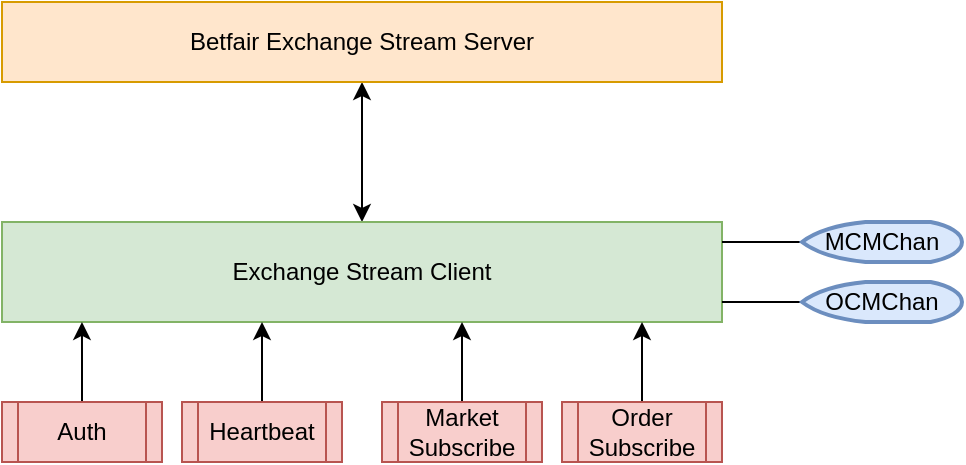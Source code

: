 <mxfile version="11.2.4" type="device" pages="2"><diagram id="RG9LNbrBXlvJDuHz9aiO" name="High Level"><mxGraphModel dx="712" dy="545" grid="1" gridSize="10" guides="1" tooltips="1" connect="1" arrows="1" fold="1" page="1" pageScale="1" pageWidth="1169" pageHeight="827" math="0" shadow="0"><root><mxCell id="0"/><mxCell id="1" parent="0"/><mxCell id="DqEUR2o40xruEt9myQqX-9" style="edgeStyle=orthogonalEdgeStyle;rounded=0;orthogonalLoop=1;jettySize=auto;html=1;exitX=0.5;exitY=0;exitDx=0;exitDy=0;entryX=0.5;entryY=1;entryDx=0;entryDy=0;startArrow=classic;startFill=1;endArrow=classic;endFill=1;" edge="1" parent="1" source="LPHbF0I1dt4AQHjs4dJB-3" target="DqEUR2o40xruEt9myQqX-2"><mxGeometry relative="1" as="geometry"/></mxCell><mxCell id="LPHbF0I1dt4AQHjs4dJB-3" value="Exchange Stream Client" style="rounded=0;whiteSpace=wrap;html=1;fillColor=#d5e8d4;strokeColor=#82b366;" vertex="1" parent="1"><mxGeometry x="240" y="310" width="360" height="50" as="geometry"/></mxCell><mxCell id="DqEUR2o40xruEt9myQqX-8" style="edgeStyle=orthogonalEdgeStyle;rounded=0;orthogonalLoop=1;jettySize=auto;html=1;exitX=0;exitY=0.5;exitDx=0;exitDy=0;exitPerimeter=0;entryX=1;entryY=0.2;entryDx=0;entryDy=0;entryPerimeter=0;endArrow=none;endFill=0;" edge="1" parent="1" source="LPHbF0I1dt4AQHjs4dJB-12" target="LPHbF0I1dt4AQHjs4dJB-3"><mxGeometry relative="1" as="geometry"/></mxCell><mxCell id="LPHbF0I1dt4AQHjs4dJB-12" value="MCMChan" style="strokeWidth=2;html=1;shape=mxgraph.flowchart.display;whiteSpace=wrap;fillColor=#dae8fc;strokeColor=#6c8ebf;" vertex="1" parent="1"><mxGeometry x="640" y="310" width="80" height="20" as="geometry"/></mxCell><mxCell id="DqEUR2o40xruEt9myQqX-7" style="edgeStyle=orthogonalEdgeStyle;rounded=0;orthogonalLoop=1;jettySize=auto;html=1;exitX=0;exitY=0.5;exitDx=0;exitDy=0;exitPerimeter=0;startArrow=none;startFill=0;endArrow=none;endFill=0;" edge="1" parent="1" source="LPHbF0I1dt4AQHjs4dJB-13"><mxGeometry relative="1" as="geometry"><mxPoint x="599.969" y="349.992" as="targetPoint"/></mxGeometry></mxCell><mxCell id="LPHbF0I1dt4AQHjs4dJB-13" value="OCMChan" style="strokeWidth=2;html=1;shape=mxgraph.flowchart.display;whiteSpace=wrap;fillColor=#dae8fc;strokeColor=#6c8ebf;" vertex="1" parent="1"><mxGeometry x="640" y="340" width="80" height="20" as="geometry"/></mxCell><mxCell id="DqEUR2o40xruEt9myQqX-3" style="edgeStyle=orthogonalEdgeStyle;rounded=0;orthogonalLoop=1;jettySize=auto;html=1;exitX=0.5;exitY=0;exitDx=0;exitDy=0;" edge="1" parent="1" source="LPHbF0I1dt4AQHjs4dJB-14"><mxGeometry relative="1" as="geometry"><mxPoint x="279.977" y="359.977" as="targetPoint"/></mxGeometry></mxCell><mxCell id="LPHbF0I1dt4AQHjs4dJB-14" value="Auth" style="shape=process;whiteSpace=wrap;html=1;backgroundOutline=1;fillColor=#f8cecc;strokeColor=#b85450;" vertex="1" parent="1"><mxGeometry x="240" y="400" width="80" height="30" as="geometry"/></mxCell><mxCell id="DqEUR2o40xruEt9myQqX-4" style="edgeStyle=orthogonalEdgeStyle;rounded=0;orthogonalLoop=1;jettySize=auto;html=1;exitX=0.5;exitY=0;exitDx=0;exitDy=0;" edge="1" parent="1" source="LPHbF0I1dt4AQHjs4dJB-15"><mxGeometry relative="1" as="geometry"><mxPoint x="370" y="360" as="targetPoint"/></mxGeometry></mxCell><mxCell id="LPHbF0I1dt4AQHjs4dJB-15" value="Heartbeat" style="shape=process;whiteSpace=wrap;html=1;backgroundOutline=1;fillColor=#f8cecc;strokeColor=#b85450;" vertex="1" parent="1"><mxGeometry x="330" y="400" width="80" height="30" as="geometry"/></mxCell><mxCell id="DqEUR2o40xruEt9myQqX-5" style="edgeStyle=orthogonalEdgeStyle;rounded=0;orthogonalLoop=1;jettySize=auto;html=1;exitX=0.5;exitY=0;exitDx=0;exitDy=0;" edge="1" parent="1" source="LPHbF0I1dt4AQHjs4dJB-16"><mxGeometry relative="1" as="geometry"><mxPoint x="470" y="360" as="targetPoint"/></mxGeometry></mxCell><mxCell id="LPHbF0I1dt4AQHjs4dJB-16" value="Market&lt;br&gt;Subscribe" style="shape=process;whiteSpace=wrap;html=1;backgroundOutline=1;fillColor=#f8cecc;strokeColor=#b85450;" vertex="1" parent="1"><mxGeometry x="430" y="400" width="80" height="30" as="geometry"/></mxCell><mxCell id="DqEUR2o40xruEt9myQqX-6" style="edgeStyle=orthogonalEdgeStyle;rounded=0;orthogonalLoop=1;jettySize=auto;html=1;exitX=0.5;exitY=0;exitDx=0;exitDy=0;" edge="1" parent="1" source="LPHbF0I1dt4AQHjs4dJB-17"><mxGeometry relative="1" as="geometry"><mxPoint x="560" y="360" as="targetPoint"/></mxGeometry></mxCell><mxCell id="LPHbF0I1dt4AQHjs4dJB-17" value="Order&lt;br&gt;Subscribe" style="shape=process;whiteSpace=wrap;html=1;backgroundOutline=1;fillColor=#f8cecc;strokeColor=#b85450;" vertex="1" parent="1"><mxGeometry x="520" y="400" width="80" height="30" as="geometry"/></mxCell><mxCell id="DqEUR2o40xruEt9myQqX-2" value="Betfair Exchange Stream Server" style="rounded=0;whiteSpace=wrap;html=1;fillColor=#ffe6cc;strokeColor=#d79b00;" vertex="1" parent="1"><mxGeometry x="240" y="200" width="360" height="40" as="geometry"/></mxCell></root></mxGraphModel></diagram><diagram id="e56nq5TUsriKwDb889ah" name="Internals"><mxGraphModel dx="1031" dy="790" grid="1" gridSize="10" guides="1" tooltips="1" connect="1" arrows="1" fold="1" page="1" pageScale="1" pageWidth="1169" pageHeight="827" math="0" shadow="0"><root><mxCell id="IUOM-xI9w8ymwvaacbMb-0"/><mxCell id="IUOM-xI9w8ymwvaacbMb-1" parent="IUOM-xI9w8ymwvaacbMb-0"/><mxCell id="hlM2kabaiEYd-kZjb2CH-1" value="ESAClient" style="rounded=0;whiteSpace=wrap;html=1;fillColor=#fff2cc;strokeColor=#d6b656;align=left;labelPosition=center;verticalLabelPosition=middle;verticalAlign=top;" vertex="1" parent="IUOM-xI9w8ymwvaacbMb-1"><mxGeometry x="120" y="280" width="440" height="400" as="geometry"/></mxCell><mxCell id="hlM2kabaiEYd-kZjb2CH-21" style="edgeStyle=orthogonalEdgeStyle;rounded=0;orthogonalLoop=1;jettySize=auto;html=1;exitX=0.5;exitY=0;exitDx=0;exitDy=0;entryX=0.25;entryY=1;entryDx=0;entryDy=0;startArrow=classic;startFill=1;endArrow=none;endFill=0;" edge="1" parent="IUOM-xI9w8ymwvaacbMb-1" source="H2V-Gg23AXkH6ocDJClt-0" target="hlM2kabaiEYd-kZjb2CH-14"><mxGeometry relative="1" as="geometry"><Array as="points"><mxPoint x="220" y="260"/><mxPoint x="330" y="260"/><mxPoint x="330" y="160"/><mxPoint x="250" y="160"/></Array></mxGeometry></mxCell><mxCell id="H2V-Gg23AXkH6ocDJClt-0" value="Reader" style="rounded=0;whiteSpace=wrap;html=1;fillColor=#d5e8d4;strokeColor=#82b366;" vertex="1" parent="IUOM-xI9w8ymwvaacbMb-1"><mxGeometry x="160" y="320" width="120" height="80" as="geometry"/></mxCell><mxCell id="hlM2kabaiEYd-kZjb2CH-22" style="edgeStyle=orthogonalEdgeStyle;rounded=0;orthogonalLoop=1;jettySize=auto;html=1;exitX=0.5;exitY=0;exitDx=0;exitDy=0;entryX=0.75;entryY=1;entryDx=0;entryDy=0;startArrow=none;startFill=0;endArrow=classic;endFill=1;" edge="1" parent="IUOM-xI9w8ymwvaacbMb-1" source="H2V-Gg23AXkH6ocDJClt-1" target="hlM2kabaiEYd-kZjb2CH-14"><mxGeometry relative="1" as="geometry"><Array as="points"><mxPoint x="460" y="260"/><mxPoint x="350" y="260"/><mxPoint x="350" y="160"/><mxPoint x="430" y="160"/></Array></mxGeometry></mxCell><mxCell id="H2V-Gg23AXkH6ocDJClt-1" value="Writer" style="rounded=0;whiteSpace=wrap;html=1;fillColor=#e1d5e7;strokeColor=#9673a6;" vertex="1" parent="IUOM-xI9w8ymwvaacbMb-1"><mxGeometry x="400" y="320" width="120" height="80" as="geometry"/></mxCell><mxCell id="H2V-Gg23AXkH6ocDJClt-2" value="Controller" style="rounded=0;whiteSpace=wrap;html=1;fillColor=#dae8fc;strokeColor=#6c8ebf;" vertex="1" parent="IUOM-xI9w8ymwvaacbMb-1"><mxGeometry x="140" y="480" width="400" height="80" as="geometry"/></mxCell><mxCell id="hlM2kabaiEYd-kZjb2CH-7" value="Auth" style="shape=process;whiteSpace=wrap;html=1;backgroundOutline=1;fillColor=#f8cecc;strokeColor=#b85450;" vertex="1" parent="IUOM-xI9w8ymwvaacbMb-1"><mxGeometry x="120" y="650" width="80" height="30" as="geometry"/></mxCell><mxCell id="hlM2kabaiEYd-kZjb2CH-9" value="Heartbeat" style="shape=process;whiteSpace=wrap;html=1;backgroundOutline=1;fillColor=#f8cecc;strokeColor=#b85450;" vertex="1" parent="IUOM-xI9w8ymwvaacbMb-1"><mxGeometry x="210" y="650" width="80" height="30" as="geometry"/></mxCell><mxCell id="hlM2kabaiEYd-kZjb2CH-11" value="Market&lt;br&gt;Subscribe" style="shape=process;whiteSpace=wrap;html=1;backgroundOutline=1;fillColor=#f8cecc;strokeColor=#b85450;" vertex="1" parent="IUOM-xI9w8ymwvaacbMb-1"><mxGeometry x="310" y="650" width="80" height="30" as="geometry"/></mxCell><mxCell id="hlM2kabaiEYd-kZjb2CH-13" value="Order&lt;br&gt;Subscribe" style="shape=process;whiteSpace=wrap;html=1;backgroundOutline=1;fillColor=#f8cecc;strokeColor=#b85450;" vertex="1" parent="IUOM-xI9w8ymwvaacbMb-1"><mxGeometry x="400" y="650" width="80" height="30" as="geometry"/></mxCell><mxCell id="hlM2kabaiEYd-kZjb2CH-14" value="Betfair Exchange Stream Server" style="rounded=0;whiteSpace=wrap;html=1;fillColor=#ffe6cc;strokeColor=#d79b00;" vertex="1" parent="IUOM-xI9w8ymwvaacbMb-1"><mxGeometry x="160" y="160" width="360" height="40" as="geometry"/></mxCell><mxCell id="BVFC5RDAD4372njRNwbP-6" style="edgeStyle=orthogonalEdgeStyle;rounded=0;orthogonalLoop=1;jettySize=auto;html=1;exitX=0.5;exitY=0;exitDx=0;exitDy=0;entryX=0.95;entryY=1.003;entryDx=0;entryDy=0;entryPerimeter=0;startArrow=classic;startFill=1;endArrow=none;endFill=0;strokeColor=#000000;fontSize=10;" edge="1" parent="IUOM-xI9w8ymwvaacbMb-1" source="hlM2kabaiEYd-kZjb2CH-16" target="H2V-Gg23AXkH6ocDJClt-2"><mxGeometry relative="1" as="geometry"/></mxCell><mxCell id="hlM2kabaiEYd-kZjb2CH-16" value="MCMChan" style="rounded=1;whiteSpace=wrap;html=1;align=center;fillColor=#f8cecc;strokeColor=#b85450;horizontal=0;" vertex="1" parent="IUOM-xI9w8ymwvaacbMb-1"><mxGeometry x="510" y="620" width="20" height="60" as="geometry"/></mxCell><mxCell id="BVFC5RDAD4372njRNwbP-5" style="edgeStyle=orthogonalEdgeStyle;rounded=0;orthogonalLoop=1;jettySize=auto;html=1;exitX=0.5;exitY=0;exitDx=0;exitDy=0;startArrow=classic;startFill=1;endArrow=none;endFill=0;strokeColor=#000000;fontSize=10;entryX=0.98;entryY=1.004;entryDx=0;entryDy=0;entryPerimeter=0;" edge="1" parent="IUOM-xI9w8ymwvaacbMb-1" source="hlM2kabaiEYd-kZjb2CH-18" target="H2V-Gg23AXkH6ocDJClt-2"><mxGeometry relative="1" as="geometry"><mxPoint x="532" y="570" as="targetPoint"/></mxGeometry></mxCell><mxCell id="hlM2kabaiEYd-kZjb2CH-18" value="OCMChan" style="rounded=1;whiteSpace=wrap;html=1;align=center;fillColor=#f8cecc;strokeColor=#b85450;horizontal=0;" vertex="1" parent="IUOM-xI9w8ymwvaacbMb-1"><mxGeometry x="540" y="620" width="20" height="60" as="geometry"/></mxCell><mxCell id="hlM2kabaiEYd-kZjb2CH-20" value="" style="shape=link;html=1;startArrow=none;startFill=0;endArrow=none;endFill=0;width=13.429;entryX=0.5;entryY=1;entryDx=0;entryDy=0;exitX=0.167;exitY=0;exitDx=0;exitDy=0;exitPerimeter=0;dashed=1;" edge="1" parent="IUOM-xI9w8ymwvaacbMb-1"><mxGeometry width="50" height="50" relative="1" as="geometry"><mxPoint x="460.12" y="480" as="sourcePoint"/><mxPoint x="460" y="400" as="targetPoint"/></mxGeometry></mxCell><mxCell id="hlM2kabaiEYd-kZjb2CH-23" value="" style="shape=link;html=1;startArrow=none;startFill=0;endArrow=none;endFill=0;width=13.429;entryX=0.5;entryY=1;entryDx=0;entryDy=0;exitX=0.167;exitY=0;exitDx=0;exitDy=0;exitPerimeter=0;dashed=1;" edge="1" parent="IUOM-xI9w8ymwvaacbMb-1"><mxGeometry width="50" height="50" relative="1" as="geometry"><mxPoint x="220.12" y="480" as="sourcePoint"/><mxPoint x="220" y="400" as="targetPoint"/></mxGeometry></mxCell><mxCell id="hlM2kabaiEYd-kZjb2CH-25" value="TCP" style="shape=dataStorage;whiteSpace=wrap;html=1;align=center;size=0.155;rotation=90;horizontal=0;direction=west;fillColor=#f5f5f5;strokeColor=#666666;fontColor=#333333;" vertex="1" parent="IUOM-xI9w8ymwvaacbMb-1"><mxGeometry x="330" y="210" width="20" height="40" as="geometry"/></mxCell><mxCell id="hlM2kabaiEYd-kZjb2CH-33" value="" style="endArrow=none;html=1;entryX=0;entryY=0.5;entryDx=0;entryDy=0;edgeStyle=orthogonalEdgeStyle;exitX=0.545;exitY=0;exitDx=0;exitDy=0;exitPerimeter=0;startArrow=classic;startFill=1;endFill=0;strokeColor=#EA6B66;" edge="1" parent="IUOM-xI9w8ymwvaacbMb-1" source="H2V-Gg23AXkH6ocDJClt-2" target="H2V-Gg23AXkH6ocDJClt-1"><mxGeometry width="50" height="50" relative="1" as="geometry"><mxPoint x="360" y="460" as="sourcePoint"/><mxPoint x="360" y="400" as="targetPoint"/></mxGeometry></mxCell><mxCell id="hlM2kabaiEYd-kZjb2CH-35" value="stop inform signal" style="text;html=1;resizable=0;points=[];align=center;verticalAlign=middle;labelBackgroundColor=none;rotation=-90;" vertex="1" connectable="0" parent="hlM2kabaiEYd-kZjb2CH-33"><mxGeometry x="0.168" y="3" relative="1" as="geometry"><mxPoint x="13" y="33" as="offset"/></mxGeometry></mxCell><mxCell id="hlM2kabaiEYd-kZjb2CH-34" value="" style="endArrow=classic;html=1;entryX=1;entryY=0.5;entryDx=0;entryDy=0;edgeStyle=orthogonalEdgeStyle;exitX=0.455;exitY=0.004;exitDx=0;exitDy=0;exitPerimeter=0;strokeColor=#EA6B66;" edge="1" parent="IUOM-xI9w8ymwvaacbMb-1" source="H2V-Gg23AXkH6ocDJClt-2" target="H2V-Gg23AXkH6ocDJClt-0"><mxGeometry width="50" height="50" relative="1" as="geometry"><mxPoint x="320" y="470" as="sourcePoint"/><mxPoint x="169.907" y="350.047" as="targetPoint"/></mxGeometry></mxCell><mxCell id="hlM2kabaiEYd-kZjb2CH-36" value="stop signal" style="text;html=1;resizable=0;points=[];align=center;verticalAlign=middle;labelBackgroundColor=none;rotation=-90;" vertex="1" connectable="0" parent="hlM2kabaiEYd-kZjb2CH-34"><mxGeometry x="-0.059" relative="1" as="geometry"><mxPoint x="-10.5" y="8.5" as="offset"/></mxGeometry></mxCell><mxCell id="hlM2kabaiEYd-kZjb2CH-38" value="goroutine" style="text;html=1;strokeColor=none;fillColor=none;align=center;verticalAlign=middle;whiteSpace=wrap;rounded=0;fontSize=10;" vertex="1" parent="IUOM-xI9w8ymwvaacbMb-1"><mxGeometry x="160" y="320" width="50" height="20" as="geometry"/></mxCell><mxCell id="hlM2kabaiEYd-kZjb2CH-39" value="goroutine" style="text;html=1;strokeColor=none;fillColor=none;align=center;verticalAlign=middle;whiteSpace=wrap;rounded=0;fontSize=10;" vertex="1" parent="IUOM-xI9w8ymwvaacbMb-1"><mxGeometry x="400" y="320" width="50" height="20" as="geometry"/></mxCell><mxCell id="hlM2kabaiEYd-kZjb2CH-40" value="goroutine" style="text;html=1;strokeColor=none;fillColor=none;align=center;verticalAlign=middle;whiteSpace=wrap;rounded=0;fontSize=10;" vertex="1" parent="IUOM-xI9w8ymwvaacbMb-1"><mxGeometry x="140" y="480" width="50" height="20" as="geometry"/></mxCell><mxCell id="hlM2kabaiEYd-kZjb2CH-42" value="Chan" style="text;html=1;strokeColor=none;fillColor=none;align=center;verticalAlign=middle;whiteSpace=wrap;rounded=0;fontSize=10;rotation=-90;" vertex="1" parent="IUOM-xI9w8ymwvaacbMb-1"><mxGeometry x="430" y="430" width="30" height="10" as="geometry"/></mxCell><mxCell id="hlM2kabaiEYd-kZjb2CH-43" value="Chan" style="text;html=1;strokeColor=none;fillColor=none;align=center;verticalAlign=middle;whiteSpace=wrap;rounded=0;fontSize=10;rotation=-90;" vertex="1" parent="IUOM-xI9w8ymwvaacbMb-1"><mxGeometry x="190" y="430" width="30" height="10" as="geometry"/></mxCell><mxCell id="hlM2kabaiEYd-kZjb2CH-46" value="" style="endArrow=classic;html=1;strokeColor=#000000;fontSize=10;" edge="1" parent="IUOM-xI9w8ymwvaacbMb-1"><mxGeometry width="50" height="50" relative="1" as="geometry"><mxPoint x="220" y="425" as="sourcePoint"/><mxPoint x="220" y="445" as="targetPoint"/></mxGeometry></mxCell><mxCell id="hlM2kabaiEYd-kZjb2CH-47" value="" style="endArrow=classic;html=1;strokeColor=#000000;fontSize=10;" edge="1" parent="IUOM-xI9w8ymwvaacbMb-1"><mxGeometry width="50" height="50" relative="1" as="geometry"><mxPoint x="460" y="445" as="sourcePoint"/><mxPoint x="460" y="425" as="targetPoint"/></mxGeometry></mxCell><mxCell id="BVFC5RDAD4372njRNwbP-3" value="" style="shape=curlyBracket;whiteSpace=wrap;html=1;rounded=1;fontSize=10;align=center;rotation=180;" vertex="1" parent="IUOM-xI9w8ymwvaacbMb-1"><mxGeometry x="580" y="620" width="20" height="60" as="geometry"/></mxCell><mxCell id="BVFC5RDAD4372njRNwbP-4" value="Interface" style="text;html=1;strokeColor=none;fillColor=none;align=center;verticalAlign=middle;whiteSpace=wrap;rounded=0;fontSize=10;" vertex="1" parent="IUOM-xI9w8ymwvaacbMb-1"><mxGeometry x="610" y="640" width="40" height="20" as="geometry"/></mxCell></root></mxGraphModel></diagram></mxfile>